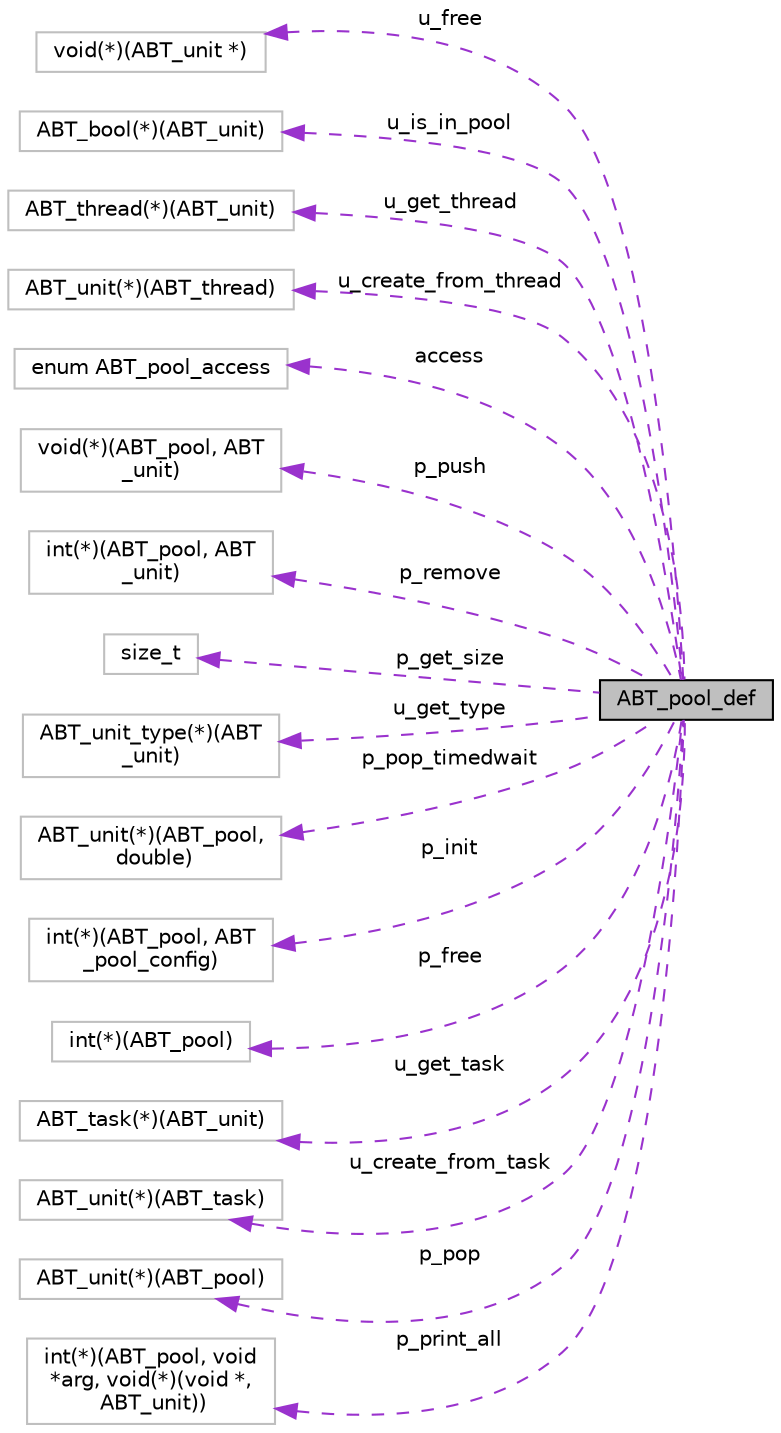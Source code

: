 digraph "ABT_pool_def"
{
 // LATEX_PDF_SIZE
  edge [fontname="Helvetica",fontsize="10",labelfontname="Helvetica",labelfontsize="10"];
  node [fontname="Helvetica",fontsize="10",shape=record];
  rankdir="LR";
  Node1 [label="ABT_pool_def",height=0.2,width=0.4,color="black", fillcolor="grey75", style="filled", fontcolor="black",tooltip="A struct that defines a pool."];
  Node2 -> Node1 [dir="back",color="darkorchid3",fontsize="10",style="dashed",label=" u_free" ,fontname="Helvetica"];
  Node2 [label="void(*)(ABT_unit *)",height=0.2,width=0.4,color="grey75", fillcolor="white", style="filled",tooltip=" "];
  Node3 -> Node1 [dir="back",color="darkorchid3",fontsize="10",style="dashed",label=" u_is_in_pool" ,fontname="Helvetica"];
  Node3 [label="ABT_bool(*)(ABT_unit)",height=0.2,width=0.4,color="grey75", fillcolor="white", style="filled",tooltip=" "];
  Node4 -> Node1 [dir="back",color="darkorchid3",fontsize="10",style="dashed",label=" u_get_thread" ,fontname="Helvetica"];
  Node4 [label="ABT_thread(*)(ABT_unit)",height=0.2,width=0.4,color="grey75", fillcolor="white", style="filled",tooltip=" "];
  Node5 -> Node1 [dir="back",color="darkorchid3",fontsize="10",style="dashed",label=" u_create_from_thread" ,fontname="Helvetica"];
  Node5 [label="ABT_unit(*)(ABT_thread)",height=0.2,width=0.4,color="grey75", fillcolor="white", style="filled",tooltip=" "];
  Node6 -> Node1 [dir="back",color="darkorchid3",fontsize="10",style="dashed",label=" access" ,fontname="Helvetica"];
  Node6 [label="enum ABT_pool_access",height=0.2,width=0.4,color="grey75", fillcolor="white", style="filled",tooltip=" "];
  Node7 -> Node1 [dir="back",color="darkorchid3",fontsize="10",style="dashed",label=" p_push" ,fontname="Helvetica"];
  Node7 [label="void(*)(ABT_pool, ABT\l_unit)",height=0.2,width=0.4,color="grey75", fillcolor="white", style="filled",tooltip=" "];
  Node8 -> Node1 [dir="back",color="darkorchid3",fontsize="10",style="dashed",label=" p_remove" ,fontname="Helvetica"];
  Node8 [label="int(*)(ABT_pool, ABT\l_unit)",height=0.2,width=0.4,color="grey75", fillcolor="white", style="filled",tooltip=" "];
  Node9 -> Node1 [dir="back",color="darkorchid3",fontsize="10",style="dashed",label=" p_get_size" ,fontname="Helvetica"];
  Node9 [label="size_t",height=0.2,width=0.4,color="grey75", fillcolor="white", style="filled",tooltip=" "];
  Node10 -> Node1 [dir="back",color="darkorchid3",fontsize="10",style="dashed",label=" u_get_type" ,fontname="Helvetica"];
  Node10 [label="ABT_unit_type(*)(ABT\l_unit)",height=0.2,width=0.4,color="grey75", fillcolor="white", style="filled",tooltip=" "];
  Node11 -> Node1 [dir="back",color="darkorchid3",fontsize="10",style="dashed",label=" p_pop_timedwait" ,fontname="Helvetica"];
  Node11 [label="ABT_unit(*)(ABT_pool,\l double)",height=0.2,width=0.4,color="grey75", fillcolor="white", style="filled",tooltip=" "];
  Node12 -> Node1 [dir="back",color="darkorchid3",fontsize="10",style="dashed",label=" p_init" ,fontname="Helvetica"];
  Node12 [label="int(*)(ABT_pool, ABT\l_pool_config)",height=0.2,width=0.4,color="grey75", fillcolor="white", style="filled",tooltip=" "];
  Node13 -> Node1 [dir="back",color="darkorchid3",fontsize="10",style="dashed",label=" p_free" ,fontname="Helvetica"];
  Node13 [label="int(*)(ABT_pool)",height=0.2,width=0.4,color="grey75", fillcolor="white", style="filled",tooltip=" "];
  Node14 -> Node1 [dir="back",color="darkorchid3",fontsize="10",style="dashed",label=" u_get_task" ,fontname="Helvetica"];
  Node14 [label="ABT_task(*)(ABT_unit)",height=0.2,width=0.4,color="grey75", fillcolor="white", style="filled",tooltip=" "];
  Node15 -> Node1 [dir="back",color="darkorchid3",fontsize="10",style="dashed",label=" u_create_from_task" ,fontname="Helvetica"];
  Node15 [label="ABT_unit(*)(ABT_task)",height=0.2,width=0.4,color="grey75", fillcolor="white", style="filled",tooltip=" "];
  Node16 -> Node1 [dir="back",color="darkorchid3",fontsize="10",style="dashed",label=" p_pop" ,fontname="Helvetica"];
  Node16 [label="ABT_unit(*)(ABT_pool)",height=0.2,width=0.4,color="grey75", fillcolor="white", style="filled",tooltip=" "];
  Node17 -> Node1 [dir="back",color="darkorchid3",fontsize="10",style="dashed",label=" p_print_all" ,fontname="Helvetica"];
  Node17 [label="int(*)(ABT_pool, void\l *arg, void(*)(void *,\l ABT_unit))",height=0.2,width=0.4,color="grey75", fillcolor="white", style="filled",tooltip=" "];
}
